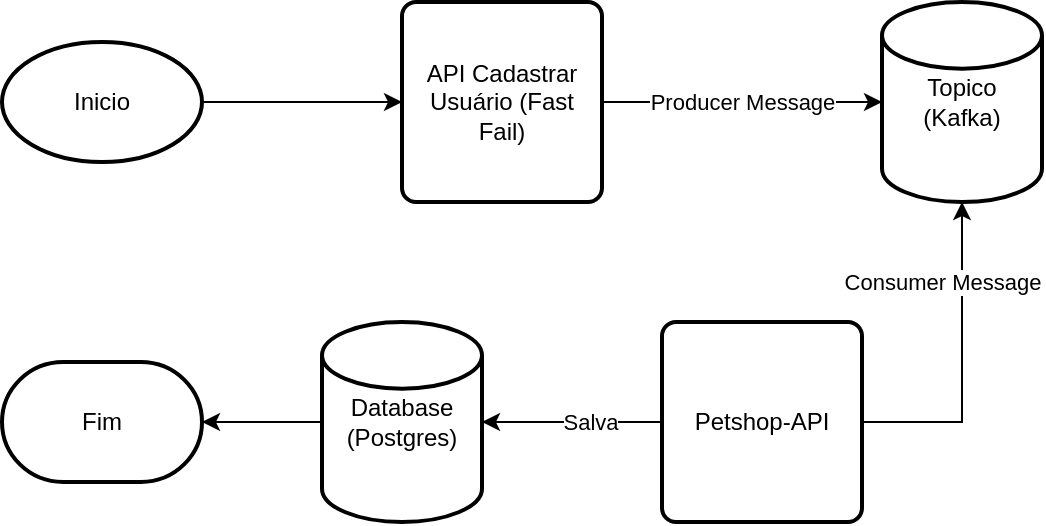 <mxfile version="22.1.3" type="github">
  <diagram name="Criar_Usuario" id="MdCg0GDHvMsd0DE7V6tG">
    <mxGraphModel dx="804" dy="606" grid="1" gridSize="10" guides="1" tooltips="1" connect="1" arrows="1" fold="1" page="1" pageScale="1" pageWidth="827" pageHeight="1169" math="0" shadow="0">
      <root>
        <mxCell id="0" />
        <mxCell id="1" parent="0" />
        <mxCell id="zThOTNkUYDwe4VjumfKr-3" style="edgeStyle=orthogonalEdgeStyle;rounded=0;orthogonalLoop=1;jettySize=auto;html=1;exitX=1;exitY=0.5;exitDx=0;exitDy=0;exitPerimeter=0;" parent="1" source="zThOTNkUYDwe4VjumfKr-1" target="zThOTNkUYDwe4VjumfKr-2" edge="1">
          <mxGeometry relative="1" as="geometry" />
        </mxCell>
        <mxCell id="zThOTNkUYDwe4VjumfKr-1" value="Inicio" style="strokeWidth=2;html=1;shape=mxgraph.flowchart.start_1;whiteSpace=wrap;" parent="1" vertex="1">
          <mxGeometry x="80" y="110" width="100" height="60" as="geometry" />
        </mxCell>
        <mxCell id="zThOTNkUYDwe4VjumfKr-2" value="API Cadastrar Usuário (Fast Fail)" style="rounded=1;whiteSpace=wrap;html=1;absoluteArcSize=1;arcSize=14;strokeWidth=2;" parent="1" vertex="1">
          <mxGeometry x="280" y="90" width="100" height="100" as="geometry" />
        </mxCell>
        <mxCell id="zThOTNkUYDwe4VjumfKr-4" value="Topico&lt;br&gt;(Kafka)" style="strokeWidth=2;html=1;shape=mxgraph.flowchart.database;whiteSpace=wrap;" parent="1" vertex="1">
          <mxGeometry x="520" y="90" width="80" height="100" as="geometry" />
        </mxCell>
        <mxCell id="zThOTNkUYDwe4VjumfKr-5" style="edgeStyle=orthogonalEdgeStyle;rounded=0;orthogonalLoop=1;jettySize=auto;html=1;entryX=0;entryY=0.5;entryDx=0;entryDy=0;entryPerimeter=0;" parent="1" source="zThOTNkUYDwe4VjumfKr-2" target="zThOTNkUYDwe4VjumfKr-4" edge="1">
          <mxGeometry relative="1" as="geometry" />
        </mxCell>
        <mxCell id="zThOTNkUYDwe4VjumfKr-6" value="Producer Message" style="edgeLabel;html=1;align=center;verticalAlign=middle;resizable=0;points=[];" parent="zThOTNkUYDwe4VjumfKr-5" vertex="1" connectable="0">
          <mxGeometry x="0.127" y="1" relative="1" as="geometry">
            <mxPoint x="-9" y="1" as="offset" />
          </mxGeometry>
        </mxCell>
        <mxCell id="zThOTNkUYDwe4VjumfKr-7" value="Petshop-API" style="rounded=1;whiteSpace=wrap;html=1;absoluteArcSize=1;arcSize=14;strokeWidth=2;" parent="1" vertex="1">
          <mxGeometry x="410" y="250" width="100" height="100" as="geometry" />
        </mxCell>
        <mxCell id="zThOTNkUYDwe4VjumfKr-8" style="edgeStyle=orthogonalEdgeStyle;rounded=0;orthogonalLoop=1;jettySize=auto;html=1;entryX=0.5;entryY=1;entryDx=0;entryDy=0;entryPerimeter=0;" parent="1" source="zThOTNkUYDwe4VjumfKr-7" target="zThOTNkUYDwe4VjumfKr-4" edge="1">
          <mxGeometry relative="1" as="geometry" />
        </mxCell>
        <mxCell id="zThOTNkUYDwe4VjumfKr-9" value="Consumer Message" style="edgeLabel;html=1;align=center;verticalAlign=middle;resizable=0;points=[];" parent="zThOTNkUYDwe4VjumfKr-8" vertex="1" connectable="0">
          <mxGeometry x="-0.375" y="-4" relative="1" as="geometry">
            <mxPoint x="-14" y="-70" as="offset" />
          </mxGeometry>
        </mxCell>
        <mxCell id="zThOTNkUYDwe4VjumfKr-10" value="Database (Postgres)" style="strokeWidth=2;html=1;shape=mxgraph.flowchart.database;whiteSpace=wrap;" parent="1" vertex="1">
          <mxGeometry x="240" y="250" width="80" height="100" as="geometry" />
        </mxCell>
        <mxCell id="zThOTNkUYDwe4VjumfKr-11" style="edgeStyle=orthogonalEdgeStyle;rounded=0;orthogonalLoop=1;jettySize=auto;html=1;entryX=1;entryY=0.5;entryDx=0;entryDy=0;entryPerimeter=0;" parent="1" source="zThOTNkUYDwe4VjumfKr-7" target="zThOTNkUYDwe4VjumfKr-10" edge="1">
          <mxGeometry relative="1" as="geometry" />
        </mxCell>
        <mxCell id="zThOTNkUYDwe4VjumfKr-12" value="Salva" style="edgeLabel;html=1;align=center;verticalAlign=middle;resizable=0;points=[];" parent="zThOTNkUYDwe4VjumfKr-11" vertex="1" connectable="0">
          <mxGeometry x="-0.185" y="2" relative="1" as="geometry">
            <mxPoint y="-2" as="offset" />
          </mxGeometry>
        </mxCell>
        <mxCell id="zThOTNkUYDwe4VjumfKr-13" value="Fim" style="strokeWidth=2;html=1;shape=mxgraph.flowchart.terminator;whiteSpace=wrap;" parent="1" vertex="1">
          <mxGeometry x="80" y="270" width="100" height="60" as="geometry" />
        </mxCell>
        <mxCell id="zThOTNkUYDwe4VjumfKr-14" style="edgeStyle=orthogonalEdgeStyle;rounded=0;orthogonalLoop=1;jettySize=auto;html=1;entryX=1;entryY=0.5;entryDx=0;entryDy=0;entryPerimeter=0;" parent="1" source="zThOTNkUYDwe4VjumfKr-10" target="zThOTNkUYDwe4VjumfKr-13" edge="1">
          <mxGeometry relative="1" as="geometry" />
        </mxCell>
      </root>
    </mxGraphModel>
  </diagram>
</mxfile>

